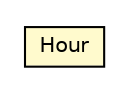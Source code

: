 #!/usr/local/bin/dot
#
# Class diagram 
# Generated by UMLGraph version R5_6-24-gf6e263 (http://www.umlgraph.org/)
#

digraph G {
	edge [fontname="Helvetica",fontsize=10,labelfontname="Helvetica",labelfontsize=10];
	node [fontname="Helvetica",fontsize=10,shape=plaintext];
	nodesep=0.25;
	ranksep=0.5;
	// org.universAAL.lddi.lib.ieeex73std.utils.Hour
	c4402857 [label=<<table title="org.universAAL.lddi.lib.ieeex73std.utils.Hour" border="0" cellborder="1" cellspacing="0" cellpadding="2" port="p" bgcolor="lemonChiffon" href="./Hour.html">
		<tr><td><table border="0" cellspacing="0" cellpadding="1">
<tr><td align="center" balign="center"> Hour </td></tr>
		</table></td></tr>
		</table>>, URL="./Hour.html", fontname="Helvetica", fontcolor="black", fontsize=10.0];
}

